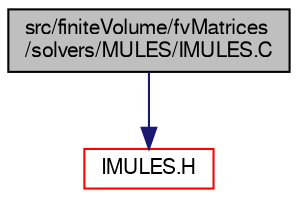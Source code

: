digraph "src/finiteVolume/fvMatrices/solvers/MULES/IMULES.C"
{
  bgcolor="transparent";
  edge [fontname="FreeSans",fontsize="10",labelfontname="FreeSans",labelfontsize="10"];
  node [fontname="FreeSans",fontsize="10",shape=record];
  Node0 [label="src/finiteVolume/fvMatrices\l/solvers/MULES/IMULES.C",height=0.2,width=0.4,color="black", fillcolor="grey75", style="filled", fontcolor="black"];
  Node0 -> Node1 [color="midnightblue",fontsize="10",style="solid",fontname="FreeSans"];
  Node1 [label="IMULES.H",height=0.2,width=0.4,color="red",URL="$a03311.html",tooltip="IMULES: Multidimensional universal limiter for implicit solution. "];
}
